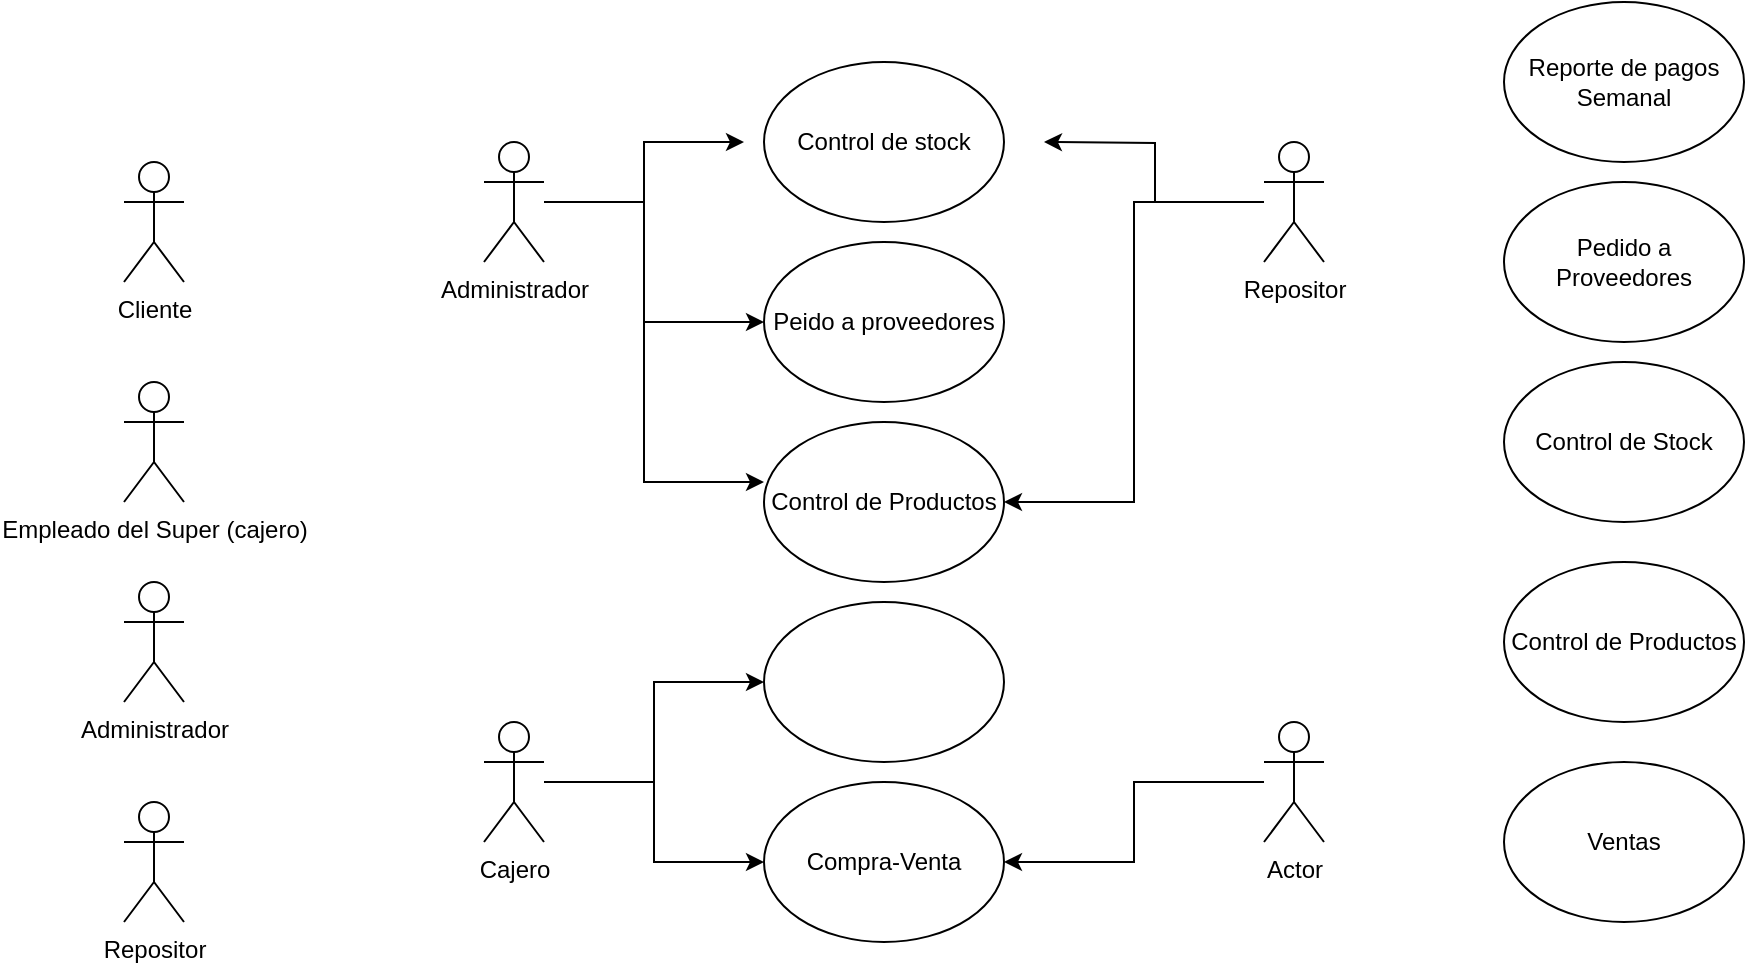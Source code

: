 <mxfile version="24.7.17">
  <diagram name="Page-1" id="e7e014a7-5840-1c2e-5031-d8a46d1fe8dd">
    <mxGraphModel dx="1311" dy="656" grid="1" gridSize="10" guides="1" tooltips="1" connect="1" arrows="1" fold="1" page="1" pageScale="1" pageWidth="1169" pageHeight="826" background="none" math="0" shadow="0">
      <root>
        <mxCell id="0" />
        <mxCell id="1" parent="0" />
        <mxCell id="iQKqXKm-dBMWi2SqVVL5-41" style="edgeStyle=orthogonalEdgeStyle;rounded=0;orthogonalLoop=1;jettySize=auto;html=1;" edge="1" parent="1" source="iQKqXKm-dBMWi2SqVVL5-43">
          <mxGeometry relative="1" as="geometry">
            <mxPoint x="1030" y="130" as="targetPoint" />
          </mxGeometry>
        </mxCell>
        <mxCell id="iQKqXKm-dBMWi2SqVVL5-42" style="edgeStyle=orthogonalEdgeStyle;rounded=0;orthogonalLoop=1;jettySize=auto;html=1;entryX=1;entryY=0.5;entryDx=0;entryDy=0;" edge="1" parent="1" source="iQKqXKm-dBMWi2SqVVL5-43" target="iQKqXKm-dBMWi2SqVVL5-55">
          <mxGeometry relative="1" as="geometry" />
        </mxCell>
        <mxCell id="iQKqXKm-dBMWi2SqVVL5-43" value="Repositor" style="shape=umlActor;verticalLabelPosition=bottom;verticalAlign=top;html=1;outlineConnect=0;" vertex="1" parent="1">
          <mxGeometry x="1140" y="130" width="30" height="60" as="geometry" />
        </mxCell>
        <mxCell id="iQKqXKm-dBMWi2SqVVL5-44" style="edgeStyle=orthogonalEdgeStyle;rounded=0;orthogonalLoop=1;jettySize=auto;html=1;" edge="1" parent="1" source="iQKqXKm-dBMWi2SqVVL5-47">
          <mxGeometry relative="1" as="geometry">
            <mxPoint x="880" y="130" as="targetPoint" />
            <Array as="points">
              <mxPoint x="830" y="160" />
              <mxPoint x="830" y="130" />
            </Array>
          </mxGeometry>
        </mxCell>
        <mxCell id="iQKqXKm-dBMWi2SqVVL5-45" style="edgeStyle=orthogonalEdgeStyle;rounded=0;orthogonalLoop=1;jettySize=auto;html=1;entryX=0;entryY=0.5;entryDx=0;entryDy=0;" edge="1" parent="1" source="iQKqXKm-dBMWi2SqVVL5-47" target="iQKqXKm-dBMWi2SqVVL5-54">
          <mxGeometry relative="1" as="geometry">
            <Array as="points">
              <mxPoint x="830" y="160" />
              <mxPoint x="830" y="220" />
            </Array>
          </mxGeometry>
        </mxCell>
        <mxCell id="iQKqXKm-dBMWi2SqVVL5-46" style="edgeStyle=orthogonalEdgeStyle;rounded=0;orthogonalLoop=1;jettySize=auto;html=1;entryX=0;entryY=0.375;entryDx=0;entryDy=0;entryPerimeter=0;" edge="1" parent="1" source="iQKqXKm-dBMWi2SqVVL5-47" target="iQKqXKm-dBMWi2SqVVL5-55">
          <mxGeometry relative="1" as="geometry">
            <Array as="points">
              <mxPoint x="830" y="160" />
              <mxPoint x="830" y="300" />
            </Array>
          </mxGeometry>
        </mxCell>
        <mxCell id="iQKqXKm-dBMWi2SqVVL5-47" value="Administrador" style="shape=umlActor;verticalLabelPosition=bottom;verticalAlign=top;html=1;outlineConnect=0;" vertex="1" parent="1">
          <mxGeometry x="750" y="130" width="30" height="60" as="geometry" />
        </mxCell>
        <mxCell id="iQKqXKm-dBMWi2SqVVL5-48" style="edgeStyle=orthogonalEdgeStyle;rounded=0;orthogonalLoop=1;jettySize=auto;html=1;" edge="1" parent="1" source="iQKqXKm-dBMWi2SqVVL5-49" target="iQKqXKm-dBMWi2SqVVL5-57">
          <mxGeometry relative="1" as="geometry" />
        </mxCell>
        <mxCell id="iQKqXKm-dBMWi2SqVVL5-49" value="Actor" style="shape=umlActor;verticalLabelPosition=bottom;verticalAlign=top;html=1;outlineConnect=0;" vertex="1" parent="1">
          <mxGeometry x="1140" y="420" width="30" height="60" as="geometry" />
        </mxCell>
        <mxCell id="iQKqXKm-dBMWi2SqVVL5-50" style="edgeStyle=orthogonalEdgeStyle;rounded=0;orthogonalLoop=1;jettySize=auto;html=1;entryX=0;entryY=0.5;entryDx=0;entryDy=0;" edge="1" parent="1" source="iQKqXKm-dBMWi2SqVVL5-52" target="iQKqXKm-dBMWi2SqVVL5-56">
          <mxGeometry relative="1" as="geometry" />
        </mxCell>
        <mxCell id="iQKqXKm-dBMWi2SqVVL5-51" style="edgeStyle=orthogonalEdgeStyle;rounded=0;orthogonalLoop=1;jettySize=auto;html=1;" edge="1" parent="1" source="iQKqXKm-dBMWi2SqVVL5-52" target="iQKqXKm-dBMWi2SqVVL5-57">
          <mxGeometry relative="1" as="geometry" />
        </mxCell>
        <mxCell id="iQKqXKm-dBMWi2SqVVL5-52" value="Cajero" style="shape=umlActor;verticalLabelPosition=bottom;verticalAlign=top;html=1;outlineConnect=0;" vertex="1" parent="1">
          <mxGeometry x="750" y="420" width="30" height="60" as="geometry" />
        </mxCell>
        <mxCell id="iQKqXKm-dBMWi2SqVVL5-53" value="Control de stock" style="ellipse;whiteSpace=wrap;html=1;" vertex="1" parent="1">
          <mxGeometry x="890" y="90" width="120" height="80" as="geometry" />
        </mxCell>
        <mxCell id="iQKqXKm-dBMWi2SqVVL5-54" value="Peido a proveedores" style="ellipse;whiteSpace=wrap;html=1;" vertex="1" parent="1">
          <mxGeometry x="890" y="180" width="120" height="80" as="geometry" />
        </mxCell>
        <mxCell id="iQKqXKm-dBMWi2SqVVL5-55" value="Control de Productos" style="ellipse;whiteSpace=wrap;html=1;" vertex="1" parent="1">
          <mxGeometry x="890" y="270" width="120" height="80" as="geometry" />
        </mxCell>
        <mxCell id="iQKqXKm-dBMWi2SqVVL5-56" value="" style="ellipse;whiteSpace=wrap;html=1;" vertex="1" parent="1">
          <mxGeometry x="890" y="360" width="120" height="80" as="geometry" />
        </mxCell>
        <mxCell id="iQKqXKm-dBMWi2SqVVL5-57" value="Compra-Venta" style="ellipse;whiteSpace=wrap;html=1;" vertex="1" parent="1">
          <mxGeometry x="890" y="450" width="120" height="80" as="geometry" />
        </mxCell>
        <mxCell id="iQKqXKm-dBMWi2SqVVL5-58" value="Control de Stock" style="ellipse;whiteSpace=wrap;html=1;" vertex="1" parent="1">
          <mxGeometry x="1260" y="240" width="120" height="80" as="geometry" />
        </mxCell>
        <mxCell id="iQKqXKm-dBMWi2SqVVL5-59" value="Pedido a Proveedores" style="ellipse;whiteSpace=wrap;html=1;" vertex="1" parent="1">
          <mxGeometry x="1260" y="150" width="120" height="80" as="geometry" />
        </mxCell>
        <mxCell id="iQKqXKm-dBMWi2SqVVL5-60" value="Control de Productos" style="ellipse;whiteSpace=wrap;html=1;" vertex="1" parent="1">
          <mxGeometry x="1260" y="340" width="120" height="80" as="geometry" />
        </mxCell>
        <mxCell id="iQKqXKm-dBMWi2SqVVL5-61" value="Reporte de pagos Semanal" style="ellipse;whiteSpace=wrap;html=1;" vertex="1" parent="1">
          <mxGeometry x="1260" y="60" width="120" height="80" as="geometry" />
        </mxCell>
        <mxCell id="iQKqXKm-dBMWi2SqVVL5-62" value="Ventas" style="ellipse;whiteSpace=wrap;html=1;" vertex="1" parent="1">
          <mxGeometry x="1260" y="440" width="120" height="80" as="geometry" />
        </mxCell>
        <mxCell id="iQKqXKm-dBMWi2SqVVL5-63" value="Cliente" style="shape=umlActor;verticalLabelPosition=bottom;verticalAlign=top;html=1;outlineConnect=0;" vertex="1" parent="1">
          <mxGeometry x="570" y="140" width="30" height="60" as="geometry" />
        </mxCell>
        <mxCell id="iQKqXKm-dBMWi2SqVVL5-64" value="Empleado del Super (cajero)&lt;br&gt;" style="shape=umlActor;verticalLabelPosition=bottom;verticalAlign=top;html=1;outlineConnect=0;" vertex="1" parent="1">
          <mxGeometry x="570" y="250" width="30" height="60" as="geometry" />
        </mxCell>
        <mxCell id="iQKqXKm-dBMWi2SqVVL5-65" value="Administrador" style="shape=umlActor;verticalLabelPosition=bottom;verticalAlign=top;html=1;outlineConnect=0;" vertex="1" parent="1">
          <mxGeometry x="570" y="350" width="30" height="60" as="geometry" />
        </mxCell>
        <mxCell id="iQKqXKm-dBMWi2SqVVL5-66" value="Repositor" style="shape=umlActor;verticalLabelPosition=bottom;verticalAlign=top;html=1;outlineConnect=0;" vertex="1" parent="1">
          <mxGeometry x="570" y="460" width="30" height="60" as="geometry" />
        </mxCell>
      </root>
    </mxGraphModel>
  </diagram>
</mxfile>
